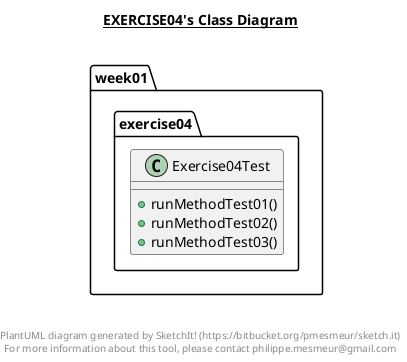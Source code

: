 @startuml

title __EXERCISE04's Class Diagram__\n

  package week01.exercise04 {
    class Exercise04Test {
        + runMethodTest01()
        + runMethodTest02()
        + runMethodTest03()
    }
  }
  



right footer


PlantUML diagram generated by SketchIt! (https://bitbucket.org/pmesmeur/sketch.it)
For more information about this tool, please contact philippe.mesmeur@gmail.com
endfooter

@enduml
